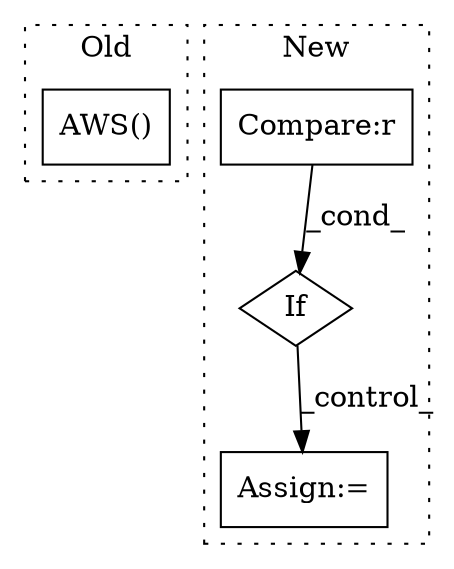 digraph G {
subgraph cluster0 {
1 [label="AWS()" a="75" s="18614" l="9" shape="box"];
label = "Old";
style="dotted";
}
subgraph cluster1 {
2 [label="If" a="96" s="22546" l="3" shape="diamond"];
3 [label="Compare:r" a="40" s="22571" l="36" shape="box"];
4 [label="Assign:=" a="68" s="22792" l="3" shape="box"];
label = "New";
style="dotted";
}
2 -> 4 [label="_control_"];
3 -> 2 [label="_cond_"];
}